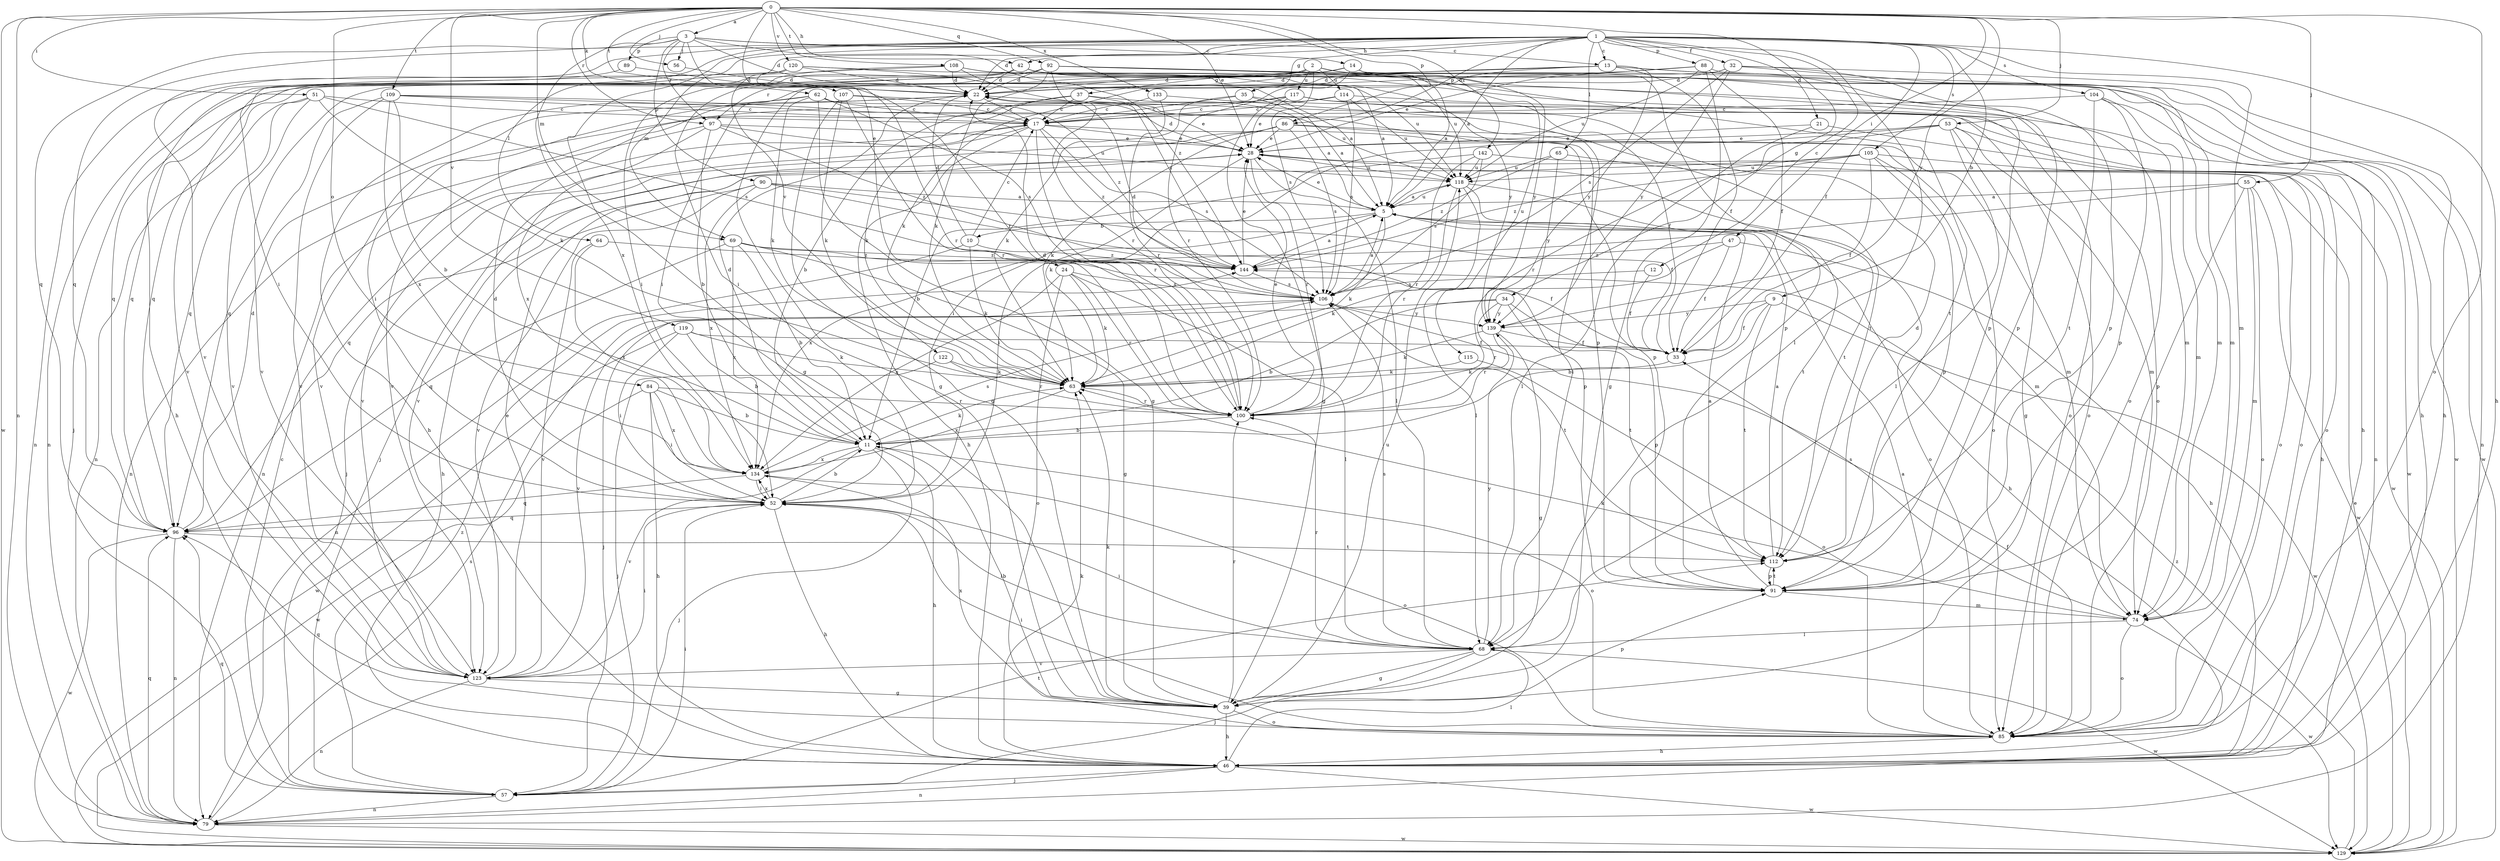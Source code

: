 strict digraph  {
0;
1;
2;
3;
5;
9;
10;
11;
12;
13;
14;
17;
21;
22;
24;
28;
32;
33;
34;
35;
37;
39;
42;
46;
47;
51;
52;
53;
55;
56;
57;
62;
63;
64;
65;
68;
69;
74;
79;
84;
85;
86;
88;
89;
90;
91;
92;
96;
97;
100;
104;
105;
106;
107;
108;
109;
112;
114;
115;
117;
118;
119;
120;
122;
123;
129;
133;
134;
139;
142;
144;
0 -> 3  [label=a];
0 -> 24  [label=e];
0 -> 28  [label=e];
0 -> 34  [label=g];
0 -> 42  [label=h];
0 -> 47  [label=i];
0 -> 51  [label=i];
0 -> 53  [label=j];
0 -> 55  [label=j];
0 -> 56  [label=j];
0 -> 62  [label=k];
0 -> 69  [label=m];
0 -> 79  [label=n];
0 -> 84  [label=o];
0 -> 85  [label=o];
0 -> 86  [label=p];
0 -> 92  [label=q];
0 -> 97  [label=r];
0 -> 107  [label=t];
0 -> 108  [label=t];
0 -> 109  [label=t];
0 -> 119  [label=v];
0 -> 120  [label=v];
0 -> 129  [label=w];
0 -> 133  [label=x];
0 -> 139  [label=y];
0 -> 142  [label=z];
1 -> 5  [label=a];
1 -> 9  [label=b];
1 -> 12  [label=c];
1 -> 13  [label=c];
1 -> 21  [label=d];
1 -> 22  [label=d];
1 -> 32  [label=f];
1 -> 33  [label=f];
1 -> 35  [label=g];
1 -> 42  [label=h];
1 -> 46  [label=h];
1 -> 64  [label=l];
1 -> 65  [label=l];
1 -> 68  [label=l];
1 -> 69  [label=m];
1 -> 74  [label=m];
1 -> 86  [label=p];
1 -> 88  [label=p];
1 -> 96  [label=q];
1 -> 104  [label=s];
1 -> 105  [label=s];
1 -> 122  [label=v];
1 -> 123  [label=v];
1 -> 134  [label=x];
2 -> 22  [label=d];
2 -> 37  [label=g];
2 -> 85  [label=o];
2 -> 96  [label=q];
2 -> 97  [label=r];
2 -> 106  [label=s];
2 -> 114  [label=u];
2 -> 115  [label=u];
2 -> 117  [label=u];
3 -> 13  [label=c];
3 -> 14  [label=c];
3 -> 22  [label=d];
3 -> 39  [label=g];
3 -> 56  [label=j];
3 -> 89  [label=p];
3 -> 90  [label=p];
3 -> 96  [label=q];
3 -> 97  [label=r];
3 -> 100  [label=r];
3 -> 144  [label=z];
5 -> 10  [label=b];
5 -> 28  [label=e];
5 -> 46  [label=h];
5 -> 63  [label=k];
5 -> 118  [label=u];
5 -> 134  [label=x];
9 -> 11  [label=b];
9 -> 33  [label=f];
9 -> 112  [label=t];
9 -> 129  [label=w];
9 -> 139  [label=y];
10 -> 17  [label=c];
10 -> 22  [label=d];
10 -> 63  [label=k];
10 -> 79  [label=n];
10 -> 144  [label=z];
11 -> 22  [label=d];
11 -> 46  [label=h];
11 -> 57  [label=j];
11 -> 63  [label=k];
11 -> 85  [label=o];
11 -> 123  [label=v];
11 -> 134  [label=x];
12 -> 33  [label=f];
12 -> 106  [label=s];
13 -> 22  [label=d];
13 -> 33  [label=f];
13 -> 52  [label=i];
13 -> 63  [label=k];
13 -> 74  [label=m];
13 -> 91  [label=p];
13 -> 139  [label=y];
14 -> 5  [label=a];
14 -> 22  [label=d];
14 -> 39  [label=g];
14 -> 91  [label=p];
14 -> 100  [label=r];
14 -> 139  [label=y];
17 -> 28  [label=e];
17 -> 46  [label=h];
17 -> 79  [label=n];
17 -> 91  [label=p];
17 -> 100  [label=r];
17 -> 106  [label=s];
17 -> 123  [label=v];
17 -> 144  [label=z];
21 -> 28  [label=e];
21 -> 68  [label=l];
21 -> 129  [label=w];
22 -> 17  [label=c];
24 -> 63  [label=k];
24 -> 68  [label=l];
24 -> 85  [label=o];
24 -> 100  [label=r];
24 -> 106  [label=s];
24 -> 134  [label=x];
28 -> 22  [label=d];
28 -> 57  [label=j];
28 -> 63  [label=k];
28 -> 68  [label=l];
28 -> 100  [label=r];
28 -> 112  [label=t];
28 -> 118  [label=u];
32 -> 22  [label=d];
32 -> 46  [label=h];
32 -> 74  [label=m];
32 -> 91  [label=p];
32 -> 96  [label=q];
32 -> 106  [label=s];
32 -> 139  [label=y];
33 -> 63  [label=k];
34 -> 11  [label=b];
34 -> 91  [label=p];
34 -> 100  [label=r];
34 -> 112  [label=t];
34 -> 123  [label=v];
34 -> 139  [label=y];
35 -> 5  [label=a];
35 -> 17  [label=c];
35 -> 46  [label=h];
35 -> 63  [label=k];
37 -> 5  [label=a];
37 -> 11  [label=b];
37 -> 17  [label=c];
37 -> 28  [label=e];
37 -> 63  [label=k];
39 -> 11  [label=b];
39 -> 46  [label=h];
39 -> 63  [label=k];
39 -> 85  [label=o];
39 -> 91  [label=p];
39 -> 100  [label=r];
39 -> 118  [label=u];
39 -> 134  [label=x];
42 -> 5  [label=a];
42 -> 22  [label=d];
42 -> 52  [label=i];
42 -> 57  [label=j];
42 -> 85  [label=o];
42 -> 91  [label=p];
42 -> 123  [label=v];
42 -> 129  [label=w];
46 -> 57  [label=j];
46 -> 63  [label=k];
46 -> 68  [label=l];
46 -> 79  [label=n];
46 -> 129  [label=w];
47 -> 33  [label=f];
47 -> 46  [label=h];
47 -> 63  [label=k];
47 -> 144  [label=z];
51 -> 17  [label=c];
51 -> 63  [label=k];
51 -> 79  [label=n];
51 -> 96  [label=q];
51 -> 106  [label=s];
51 -> 123  [label=v];
52 -> 11  [label=b];
52 -> 22  [label=d];
52 -> 46  [label=h];
52 -> 68  [label=l];
52 -> 96  [label=q];
52 -> 134  [label=x];
53 -> 28  [label=e];
53 -> 39  [label=g];
53 -> 52  [label=i];
53 -> 68  [label=l];
53 -> 74  [label=m];
53 -> 85  [label=o];
53 -> 100  [label=r];
55 -> 5  [label=a];
55 -> 52  [label=i];
55 -> 74  [label=m];
55 -> 85  [label=o];
55 -> 91  [label=p];
55 -> 129  [label=w];
56 -> 22  [label=d];
57 -> 17  [label=c];
57 -> 52  [label=i];
57 -> 79  [label=n];
57 -> 96  [label=q];
57 -> 112  [label=t];
57 -> 144  [label=z];
62 -> 17  [label=c];
62 -> 39  [label=g];
62 -> 46  [label=h];
62 -> 52  [label=i];
62 -> 63  [label=k];
62 -> 106  [label=s];
62 -> 112  [label=t];
63 -> 100  [label=r];
63 -> 134  [label=x];
64 -> 123  [label=v];
64 -> 134  [label=x];
64 -> 144  [label=z];
65 -> 85  [label=o];
65 -> 118  [label=u];
65 -> 139  [label=y];
65 -> 144  [label=z];
68 -> 39  [label=g];
68 -> 52  [label=i];
68 -> 57  [label=j];
68 -> 100  [label=r];
68 -> 106  [label=s];
68 -> 123  [label=v];
68 -> 129  [label=w];
68 -> 139  [label=y];
69 -> 11  [label=b];
69 -> 33  [label=f];
69 -> 39  [label=g];
69 -> 96  [label=q];
69 -> 134  [label=x];
69 -> 144  [label=z];
74 -> 63  [label=k];
74 -> 68  [label=l];
74 -> 85  [label=o];
74 -> 106  [label=s];
74 -> 129  [label=w];
79 -> 96  [label=q];
79 -> 106  [label=s];
79 -> 129  [label=w];
84 -> 11  [label=b];
84 -> 46  [label=h];
84 -> 52  [label=i];
84 -> 100  [label=r];
84 -> 129  [label=w];
84 -> 134  [label=x];
85 -> 5  [label=a];
85 -> 33  [label=f];
85 -> 46  [label=h];
85 -> 52  [label=i];
85 -> 96  [label=q];
86 -> 28  [label=e];
86 -> 57  [label=j];
86 -> 63  [label=k];
86 -> 74  [label=m];
86 -> 85  [label=o];
86 -> 106  [label=s];
86 -> 123  [label=v];
88 -> 22  [label=d];
88 -> 28  [label=e];
88 -> 33  [label=f];
88 -> 39  [label=g];
88 -> 79  [label=n];
88 -> 118  [label=u];
89 -> 22  [label=d];
89 -> 52  [label=i];
90 -> 5  [label=a];
90 -> 33  [label=f];
90 -> 46  [label=h];
90 -> 91  [label=p];
90 -> 123  [label=v];
90 -> 134  [label=x];
91 -> 5  [label=a];
91 -> 74  [label=m];
91 -> 112  [label=t];
92 -> 22  [label=d];
92 -> 46  [label=h];
92 -> 52  [label=i];
92 -> 63  [label=k];
92 -> 96  [label=q];
92 -> 100  [label=r];
92 -> 112  [label=t];
92 -> 118  [label=u];
92 -> 129  [label=w];
96 -> 22  [label=d];
96 -> 79  [label=n];
96 -> 112  [label=t];
96 -> 129  [label=w];
97 -> 11  [label=b];
97 -> 28  [label=e];
97 -> 79  [label=n];
97 -> 118  [label=u];
97 -> 134  [label=x];
97 -> 144  [label=z];
100 -> 11  [label=b];
100 -> 22  [label=d];
100 -> 28  [label=e];
104 -> 17  [label=c];
104 -> 74  [label=m];
104 -> 79  [label=n];
104 -> 91  [label=p];
104 -> 112  [label=t];
105 -> 33  [label=f];
105 -> 74  [label=m];
105 -> 85  [label=o];
105 -> 91  [label=p];
105 -> 96  [label=q];
105 -> 118  [label=u];
105 -> 144  [label=z];
106 -> 5  [label=a];
106 -> 22  [label=d];
106 -> 57  [label=j];
106 -> 112  [label=t];
106 -> 139  [label=y];
107 -> 17  [label=c];
107 -> 39  [label=g];
107 -> 63  [label=k];
107 -> 100  [label=r];
107 -> 144  [label=z];
108 -> 22  [label=d];
108 -> 79  [label=n];
108 -> 118  [label=u];
108 -> 123  [label=v];
108 -> 139  [label=y];
108 -> 144  [label=z];
109 -> 11  [label=b];
109 -> 17  [label=c];
109 -> 91  [label=p];
109 -> 96  [label=q];
109 -> 118  [label=u];
109 -> 123  [label=v];
109 -> 134  [label=x];
112 -> 5  [label=a];
112 -> 22  [label=d];
112 -> 91  [label=p];
114 -> 17  [label=c];
114 -> 85  [label=o];
114 -> 106  [label=s];
114 -> 118  [label=u];
114 -> 123  [label=v];
115 -> 63  [label=k];
115 -> 85  [label=o];
117 -> 17  [label=c];
117 -> 28  [label=e];
117 -> 33  [label=f];
117 -> 39  [label=g];
117 -> 85  [label=o];
117 -> 123  [label=v];
117 -> 129  [label=w];
118 -> 5  [label=a];
118 -> 68  [label=l];
118 -> 85  [label=o];
118 -> 100  [label=r];
118 -> 112  [label=t];
119 -> 11  [label=b];
119 -> 33  [label=f];
119 -> 52  [label=i];
119 -> 63  [label=k];
119 -> 129  [label=w];
120 -> 5  [label=a];
120 -> 22  [label=d];
120 -> 46  [label=h];
120 -> 74  [label=m];
120 -> 79  [label=n];
120 -> 100  [label=r];
122 -> 57  [label=j];
122 -> 63  [label=k];
122 -> 100  [label=r];
123 -> 28  [label=e];
123 -> 39  [label=g];
123 -> 52  [label=i];
123 -> 79  [label=n];
129 -> 28  [label=e];
129 -> 144  [label=z];
133 -> 17  [label=c];
133 -> 68  [label=l];
133 -> 100  [label=r];
134 -> 52  [label=i];
134 -> 85  [label=o];
134 -> 96  [label=q];
134 -> 106  [label=s];
139 -> 33  [label=f];
139 -> 39  [label=g];
139 -> 63  [label=k];
139 -> 100  [label=r];
142 -> 11  [label=b];
142 -> 46  [label=h];
142 -> 100  [label=r];
142 -> 106  [label=s];
142 -> 118  [label=u];
144 -> 5  [label=a];
144 -> 28  [label=e];
144 -> 106  [label=s];
}
